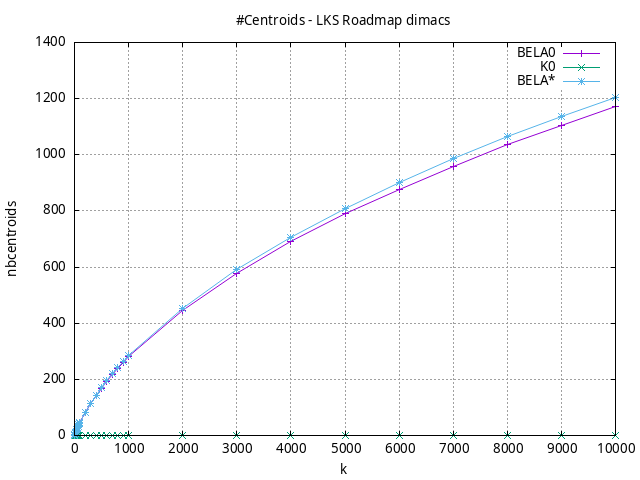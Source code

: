 #!/usr/bin/gnuplot
# -*- coding: utf-8 -*-
#
# results/roadmap/dimacs/LKS/USA-road-d.LKS.mixed.nbcentroids.gnuplot
#
# Started on 01/09/2024 14:44:11
# Author: Carlos Linares López
set grid
set xlabel "k"
set ylabel "nbcentroids"

set title "#Centroids - LKS Roadmap dimacs"

set terminal png enhanced font "Ariel,10"
set output 'USA-road-d.LKS.mixed.nbcentroids.png'

plot "-" title "BELA0"      with linesp, "-" title "K0"      with linesp, "-" title "BELA*"      with linesp

	1 1.0
	2 1.4
	3 1.99
	4 2.43
	5 3.11
	6 3.53
	7 4.18
	8 4.58
	9 5.28
	10 5.74
	20 10.99
	30 15.8
	40 20.48
	50 25.09
	60 29.27
	70 33.8
	80 38.02
	90 42.18
	100 46.17
	200 82.04
	300 113.28
	400 142.33
	500 168.87
	600 193.25
	700 217.24
	800 239.29
	900 260.05
	1000 280.24
	2000 444.55
	3000 578.22
	4000 689.59
	5000 789.16
	6000 877.57
	7000 959.11
	8000 1035.37
	9000 1105.76
	10000 1172.23
end
	1 0.0
	2 0.0
	3 0.0
	4 0.0
	5 0.0
	6 0.0
	7 0.0
	8 0.0
	9 0.0
	10 0.0
	20 0.0
	30 0.0
	40 0.0
	50 0.0
	60 0.0
	70 0.0
	80 0.0
	90 0.0
	100 0.0
	200 0.0
	300 0.0
	400 0.0
	500 0.0
	600 0.0
	700 0.0
	800 0.0
	900 0.0
	1000 0.0
	2000 0.0
	3000 0.0
	4000 0.0
	5000 0.0
	6000 0.0
	7000 0.0
	8000 0.0
	9000 0.0
	10000 0.0
end
	1 1.0
	2 1.39
	3 1.98
	4 2.41
	5 3.09
	6 3.5
	7 4.16
	8 4.54
	9 5.24
	10 5.69
	20 10.89
	30 15.72
	40 20.26
	50 24.9
	60 29.1
	70 33.65
	80 37.84
	90 42.01
	100 46.1
	200 82.59
	300 114.29
	400 144.0
	500 170.76
	600 195.56
	700 220.21
	800 242.68
	900 264.09
	1000 285.03
	2000 453.72
	3000 590.86
	4000 706.85
	5000 809.8
	6000 901.85
	7000 987.06
	8000 1063.95
	9000 1134.68
	10000 1203.49
end
